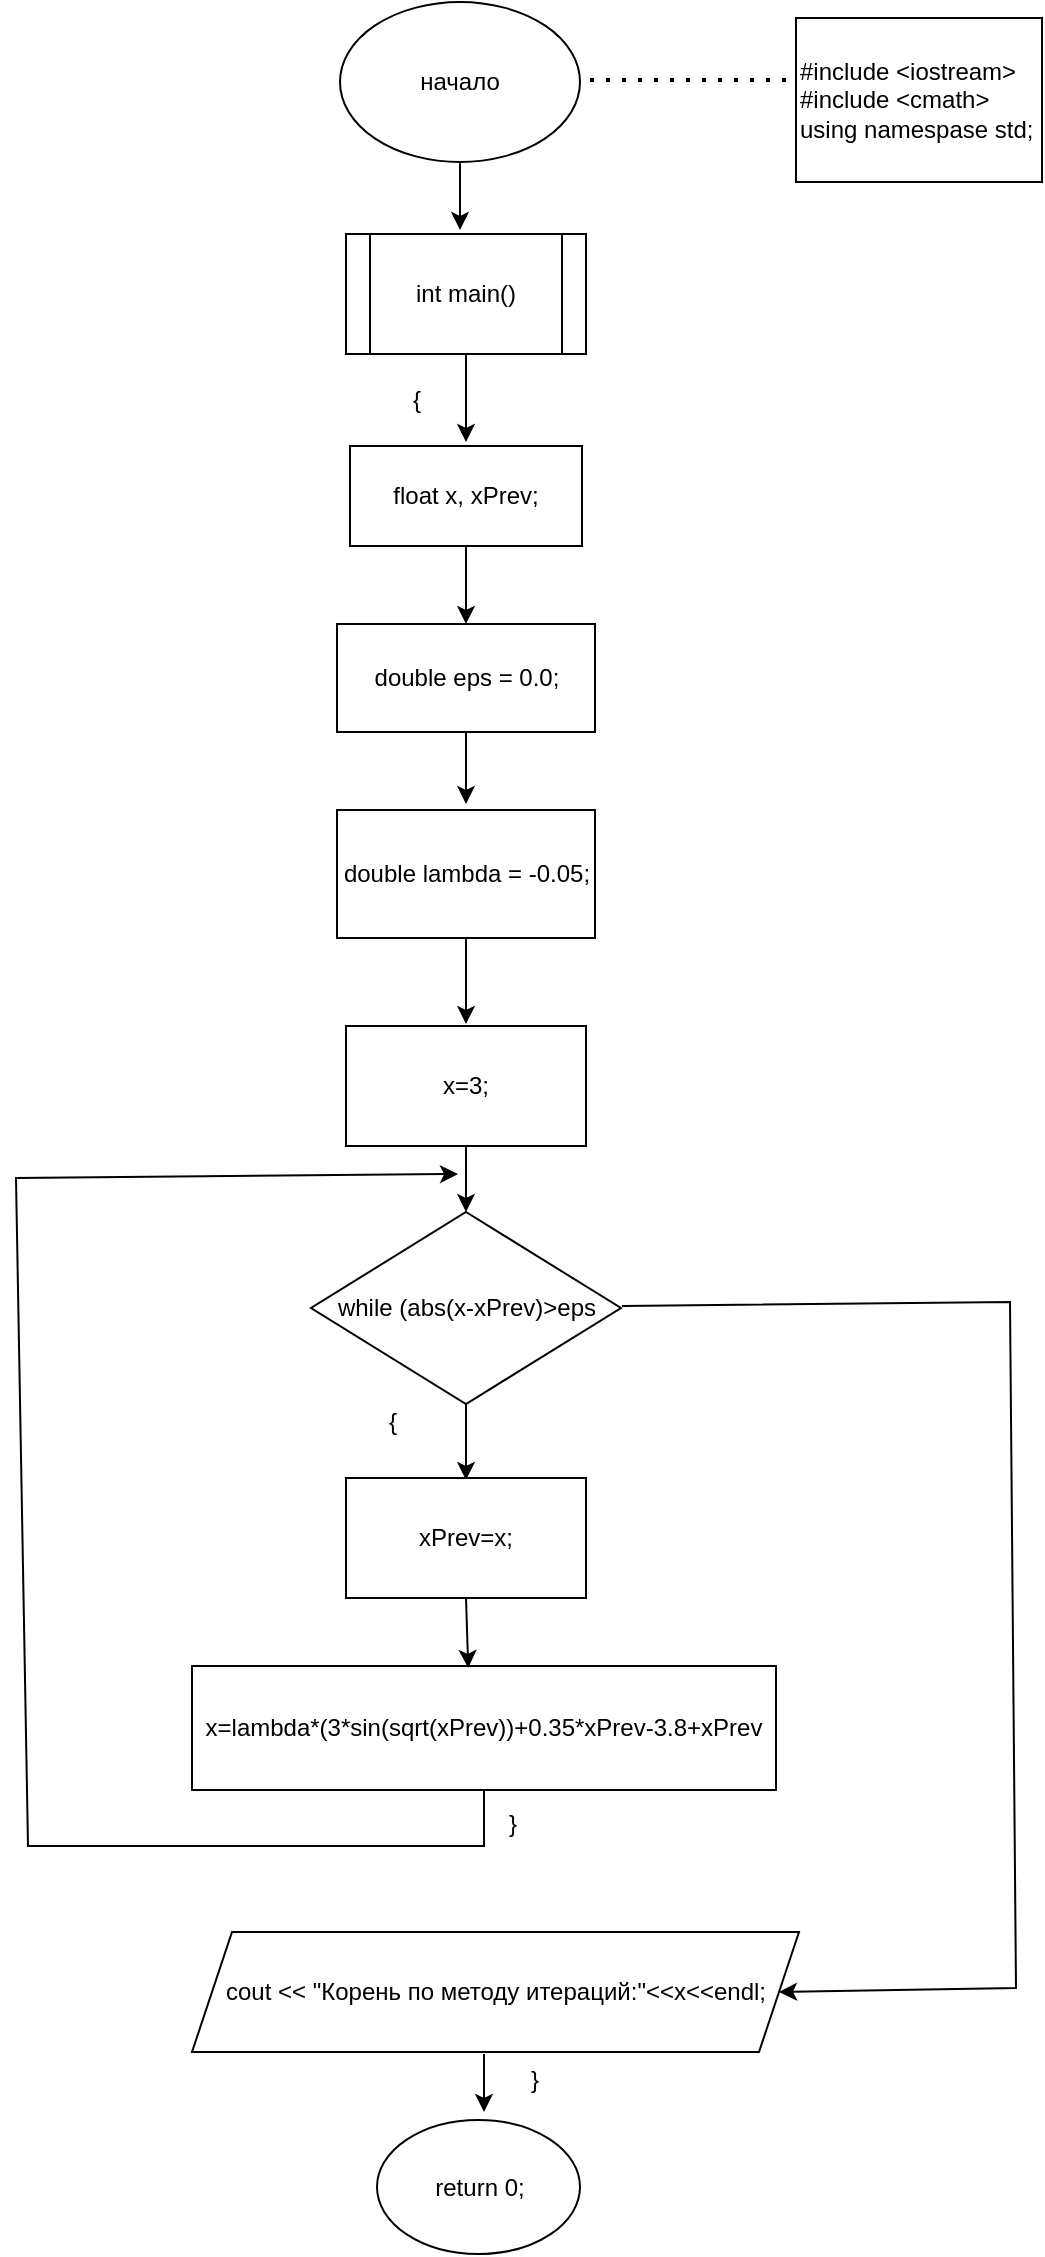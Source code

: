 <mxfile version="25.0.3">
  <diagram name="Страница — 1" id="IfTVV0TBgClSD5W21_2j">
    <mxGraphModel dx="2390" dy="1287" grid="0" gridSize="10" guides="1" tooltips="1" connect="1" arrows="1" fold="1" page="0" pageScale="1" pageWidth="827" pageHeight="1169" math="0" shadow="0">
      <root>
        <mxCell id="0" />
        <mxCell id="1" parent="0" />
        <mxCell id="uvcQS9Tn-8FKEkn_Vaed-1" value="начало" style="ellipse;whiteSpace=wrap;html=1;" vertex="1" parent="1">
          <mxGeometry x="297" y="63" width="120" height="80" as="geometry" />
        </mxCell>
        <mxCell id="uvcQS9Tn-8FKEkn_Vaed-2" value="" style="endArrow=none;dashed=1;html=1;dashPattern=1 3;strokeWidth=2;rounded=0;" edge="1" parent="1">
          <mxGeometry width="50" height="50" relative="1" as="geometry">
            <mxPoint x="422" y="102" as="sourcePoint" />
            <mxPoint x="525" y="102" as="targetPoint" />
          </mxGeometry>
        </mxCell>
        <mxCell id="uvcQS9Tn-8FKEkn_Vaed-3" value="#include &amp;lt;iostream&amp;gt;&lt;div&gt;&lt;span style=&quot;background-color: initial;&quot;&gt;#include &amp;lt;cmath&amp;gt;&lt;/span&gt;&lt;/div&gt;&lt;div&gt;&lt;span style=&quot;background-color: initial;&quot;&gt;using namespase std;&lt;/span&gt;&lt;/div&gt;" style="rounded=0;whiteSpace=wrap;html=1;align=left;" vertex="1" parent="1">
          <mxGeometry x="525" y="71" width="123" height="82" as="geometry" />
        </mxCell>
        <mxCell id="uvcQS9Tn-8FKEkn_Vaed-4" value="" style="endArrow=classic;html=1;rounded=0;exitX=0.5;exitY=1;exitDx=0;exitDy=0;" edge="1" parent="1" source="uvcQS9Tn-8FKEkn_Vaed-1">
          <mxGeometry width="50" height="50" relative="1" as="geometry">
            <mxPoint x="353" y="209" as="sourcePoint" />
            <mxPoint x="357" y="177" as="targetPoint" />
          </mxGeometry>
        </mxCell>
        <mxCell id="uvcQS9Tn-8FKEkn_Vaed-5" value="int main()" style="shape=process;whiteSpace=wrap;html=1;backgroundOutline=1;" vertex="1" parent="1">
          <mxGeometry x="300" y="179" width="120" height="60" as="geometry" />
        </mxCell>
        <mxCell id="uvcQS9Tn-8FKEkn_Vaed-6" value="" style="endArrow=classic;html=1;rounded=0;exitX=0.5;exitY=1;exitDx=0;exitDy=0;" edge="1" parent="1" source="uvcQS9Tn-8FKEkn_Vaed-5">
          <mxGeometry width="50" height="50" relative="1" as="geometry">
            <mxPoint x="398" y="408" as="sourcePoint" />
            <mxPoint x="360" y="283" as="targetPoint" />
          </mxGeometry>
        </mxCell>
        <mxCell id="uvcQS9Tn-8FKEkn_Vaed-7" value="{" style="text;html=1;align=center;verticalAlign=middle;resizable=0;points=[];autosize=1;strokeColor=none;fillColor=none;" vertex="1" parent="1">
          <mxGeometry x="324" y="249" width="22" height="26" as="geometry" />
        </mxCell>
        <mxCell id="uvcQS9Tn-8FKEkn_Vaed-8" value="float x, xPrev;" style="rounded=0;whiteSpace=wrap;html=1;" vertex="1" parent="1">
          <mxGeometry x="302" y="285" width="116" height="50" as="geometry" />
        </mxCell>
        <mxCell id="uvcQS9Tn-8FKEkn_Vaed-9" value="double eps = 0.0;" style="rounded=0;whiteSpace=wrap;html=1;" vertex="1" parent="1">
          <mxGeometry x="295.5" y="374" width="129" height="54" as="geometry" />
        </mxCell>
        <mxCell id="uvcQS9Tn-8FKEkn_Vaed-11" value="" style="endArrow=classic;html=1;rounded=0;exitX=0.5;exitY=1;exitDx=0;exitDy=0;entryX=0.5;entryY=0;entryDx=0;entryDy=0;" edge="1" parent="1" source="uvcQS9Tn-8FKEkn_Vaed-8" target="uvcQS9Tn-8FKEkn_Vaed-9">
          <mxGeometry width="50" height="50" relative="1" as="geometry">
            <mxPoint x="398" y="408" as="sourcePoint" />
            <mxPoint x="359" y="389" as="targetPoint" />
          </mxGeometry>
        </mxCell>
        <mxCell id="uvcQS9Tn-8FKEkn_Vaed-13" value="" style="endArrow=classic;html=1;rounded=0;exitX=0.5;exitY=1;exitDx=0;exitDy=0;" edge="1" parent="1" source="uvcQS9Tn-8FKEkn_Vaed-9">
          <mxGeometry width="50" height="50" relative="1" as="geometry">
            <mxPoint x="411" y="487" as="sourcePoint" />
            <mxPoint x="360" y="464" as="targetPoint" />
          </mxGeometry>
        </mxCell>
        <mxCell id="uvcQS9Tn-8FKEkn_Vaed-14" value="double lambda = -0.05;" style="rounded=0;whiteSpace=wrap;html=1;" vertex="1" parent="1">
          <mxGeometry x="295.5" y="467" width="129" height="64" as="geometry" />
        </mxCell>
        <mxCell id="uvcQS9Tn-8FKEkn_Vaed-15" value="" style="endArrow=classic;html=1;rounded=0;exitX=0.5;exitY=1;exitDx=0;exitDy=0;" edge="1" parent="1" source="uvcQS9Tn-8FKEkn_Vaed-14">
          <mxGeometry width="50" height="50" relative="1" as="geometry">
            <mxPoint x="444" y="543" as="sourcePoint" />
            <mxPoint x="360" y="574" as="targetPoint" />
          </mxGeometry>
        </mxCell>
        <mxCell id="uvcQS9Tn-8FKEkn_Vaed-16" value="x=3;" style="rounded=0;whiteSpace=wrap;html=1;" vertex="1" parent="1">
          <mxGeometry x="300" y="575" width="120" height="60" as="geometry" />
        </mxCell>
        <mxCell id="uvcQS9Tn-8FKEkn_Vaed-17" value="while (abs(x-xPrev)&amp;gt;eps" style="rhombus;whiteSpace=wrap;html=1;" vertex="1" parent="1">
          <mxGeometry x="282.5" y="668" width="155" height="96" as="geometry" />
        </mxCell>
        <mxCell id="uvcQS9Tn-8FKEkn_Vaed-18" value="" style="endArrow=classic;html=1;rounded=0;entryX=0.5;entryY=0;entryDx=0;entryDy=0;exitX=0.5;exitY=1;exitDx=0;exitDy=0;" edge="1" parent="1" source="uvcQS9Tn-8FKEkn_Vaed-16" target="uvcQS9Tn-8FKEkn_Vaed-17">
          <mxGeometry width="50" height="50" relative="1" as="geometry">
            <mxPoint x="398" y="708" as="sourcePoint" />
            <mxPoint x="448" y="658" as="targetPoint" />
          </mxGeometry>
        </mxCell>
        <mxCell id="uvcQS9Tn-8FKEkn_Vaed-19" value="" style="endArrow=classic;html=1;rounded=0;exitX=0.5;exitY=1;exitDx=0;exitDy=0;" edge="1" parent="1" source="uvcQS9Tn-8FKEkn_Vaed-17">
          <mxGeometry width="50" height="50" relative="1" as="geometry">
            <mxPoint x="341" y="861" as="sourcePoint" />
            <mxPoint x="360" y="802" as="targetPoint" />
          </mxGeometry>
        </mxCell>
        <mxCell id="uvcQS9Tn-8FKEkn_Vaed-20" value="xPrev=x;" style="rounded=0;whiteSpace=wrap;html=1;" vertex="1" parent="1">
          <mxGeometry x="300" y="801" width="120" height="60" as="geometry" />
        </mxCell>
        <mxCell id="uvcQS9Tn-8FKEkn_Vaed-21" value="{" style="text;html=1;align=center;verticalAlign=middle;resizable=0;points=[];autosize=1;strokeColor=none;fillColor=none;" vertex="1" parent="1">
          <mxGeometry x="312" y="760" width="22" height="26" as="geometry" />
        </mxCell>
        <mxCell id="uvcQS9Tn-8FKEkn_Vaed-22" value="x=lambda*(3*sin(sqrt(xPrev))+0.35*xPrev-3.8+xPrev" style="rounded=0;whiteSpace=wrap;html=1;" vertex="1" parent="1">
          <mxGeometry x="223" y="895" width="292" height="62" as="geometry" />
        </mxCell>
        <mxCell id="uvcQS9Tn-8FKEkn_Vaed-23" value="" style="endArrow=classic;html=1;rounded=0;exitX=0.5;exitY=1;exitDx=0;exitDy=0;entryX=0.473;entryY=0.016;entryDx=0;entryDy=0;entryPerimeter=0;" edge="1" parent="1" source="uvcQS9Tn-8FKEkn_Vaed-20" target="uvcQS9Tn-8FKEkn_Vaed-22">
          <mxGeometry width="50" height="50" relative="1" as="geometry">
            <mxPoint x="459" y="801" as="sourcePoint" />
            <mxPoint x="509" y="751" as="targetPoint" />
          </mxGeometry>
        </mxCell>
        <mxCell id="uvcQS9Tn-8FKEkn_Vaed-24" value="" style="endArrow=classic;html=1;rounded=0;" edge="1" parent="1">
          <mxGeometry width="50" height="50" relative="1" as="geometry">
            <mxPoint x="369" y="957" as="sourcePoint" />
            <mxPoint x="356" y="649" as="targetPoint" />
            <Array as="points">
              <mxPoint x="369" y="985" />
              <mxPoint x="141" y="985" />
              <mxPoint x="135" y="651" />
            </Array>
          </mxGeometry>
        </mxCell>
        <mxCell id="uvcQS9Tn-8FKEkn_Vaed-25" value="}" style="text;html=1;align=center;verticalAlign=middle;resizable=0;points=[];autosize=1;strokeColor=none;fillColor=none;" vertex="1" parent="1">
          <mxGeometry x="372" y="961" width="22" height="26" as="geometry" />
        </mxCell>
        <mxCell id="uvcQS9Tn-8FKEkn_Vaed-26" value="cout &amp;lt;&amp;lt; &quot;Корень по методу итераций:&quot;&amp;lt;&amp;lt;x&amp;lt;&amp;lt;endl;" style="shape=parallelogram;perimeter=parallelogramPerimeter;whiteSpace=wrap;html=1;fixedSize=1;" vertex="1" parent="1">
          <mxGeometry x="223" y="1028" width="303.5" height="60" as="geometry" />
        </mxCell>
        <mxCell id="uvcQS9Tn-8FKEkn_Vaed-28" value="" style="endArrow=classic;html=1;rounded=0;exitX=0.481;exitY=1.017;exitDx=0;exitDy=0;exitPerimeter=0;" edge="1" parent="1" source="uvcQS9Tn-8FKEkn_Vaed-26">
          <mxGeometry width="50" height="50" relative="1" as="geometry">
            <mxPoint x="377" y="1158" as="sourcePoint" />
            <mxPoint x="369" y="1118" as="targetPoint" />
          </mxGeometry>
        </mxCell>
        <mxCell id="uvcQS9Tn-8FKEkn_Vaed-30" value="return 0;" style="ellipse;whiteSpace=wrap;html=1;" vertex="1" parent="1">
          <mxGeometry x="315.5" y="1122" width="101.5" height="67" as="geometry" />
        </mxCell>
        <mxCell id="uvcQS9Tn-8FKEkn_Vaed-31" value="}" style="text;html=1;align=center;verticalAlign=middle;resizable=0;points=[];autosize=1;strokeColor=none;fillColor=none;" vertex="1" parent="1">
          <mxGeometry x="383" y="1089" width="22" height="26" as="geometry" />
        </mxCell>
        <mxCell id="uvcQS9Tn-8FKEkn_Vaed-32" value="" style="endArrow=classic;html=1;rounded=0;entryX=1;entryY=0.5;entryDx=0;entryDy=0;" edge="1" parent="1" target="uvcQS9Tn-8FKEkn_Vaed-26">
          <mxGeometry width="50" height="50" relative="1" as="geometry">
            <mxPoint x="438" y="715" as="sourcePoint" />
            <mxPoint x="522" y="663" as="targetPoint" />
            <Array as="points">
              <mxPoint x="632" y="713" />
              <mxPoint x="635" y="1056" />
            </Array>
          </mxGeometry>
        </mxCell>
      </root>
    </mxGraphModel>
  </diagram>
</mxfile>
